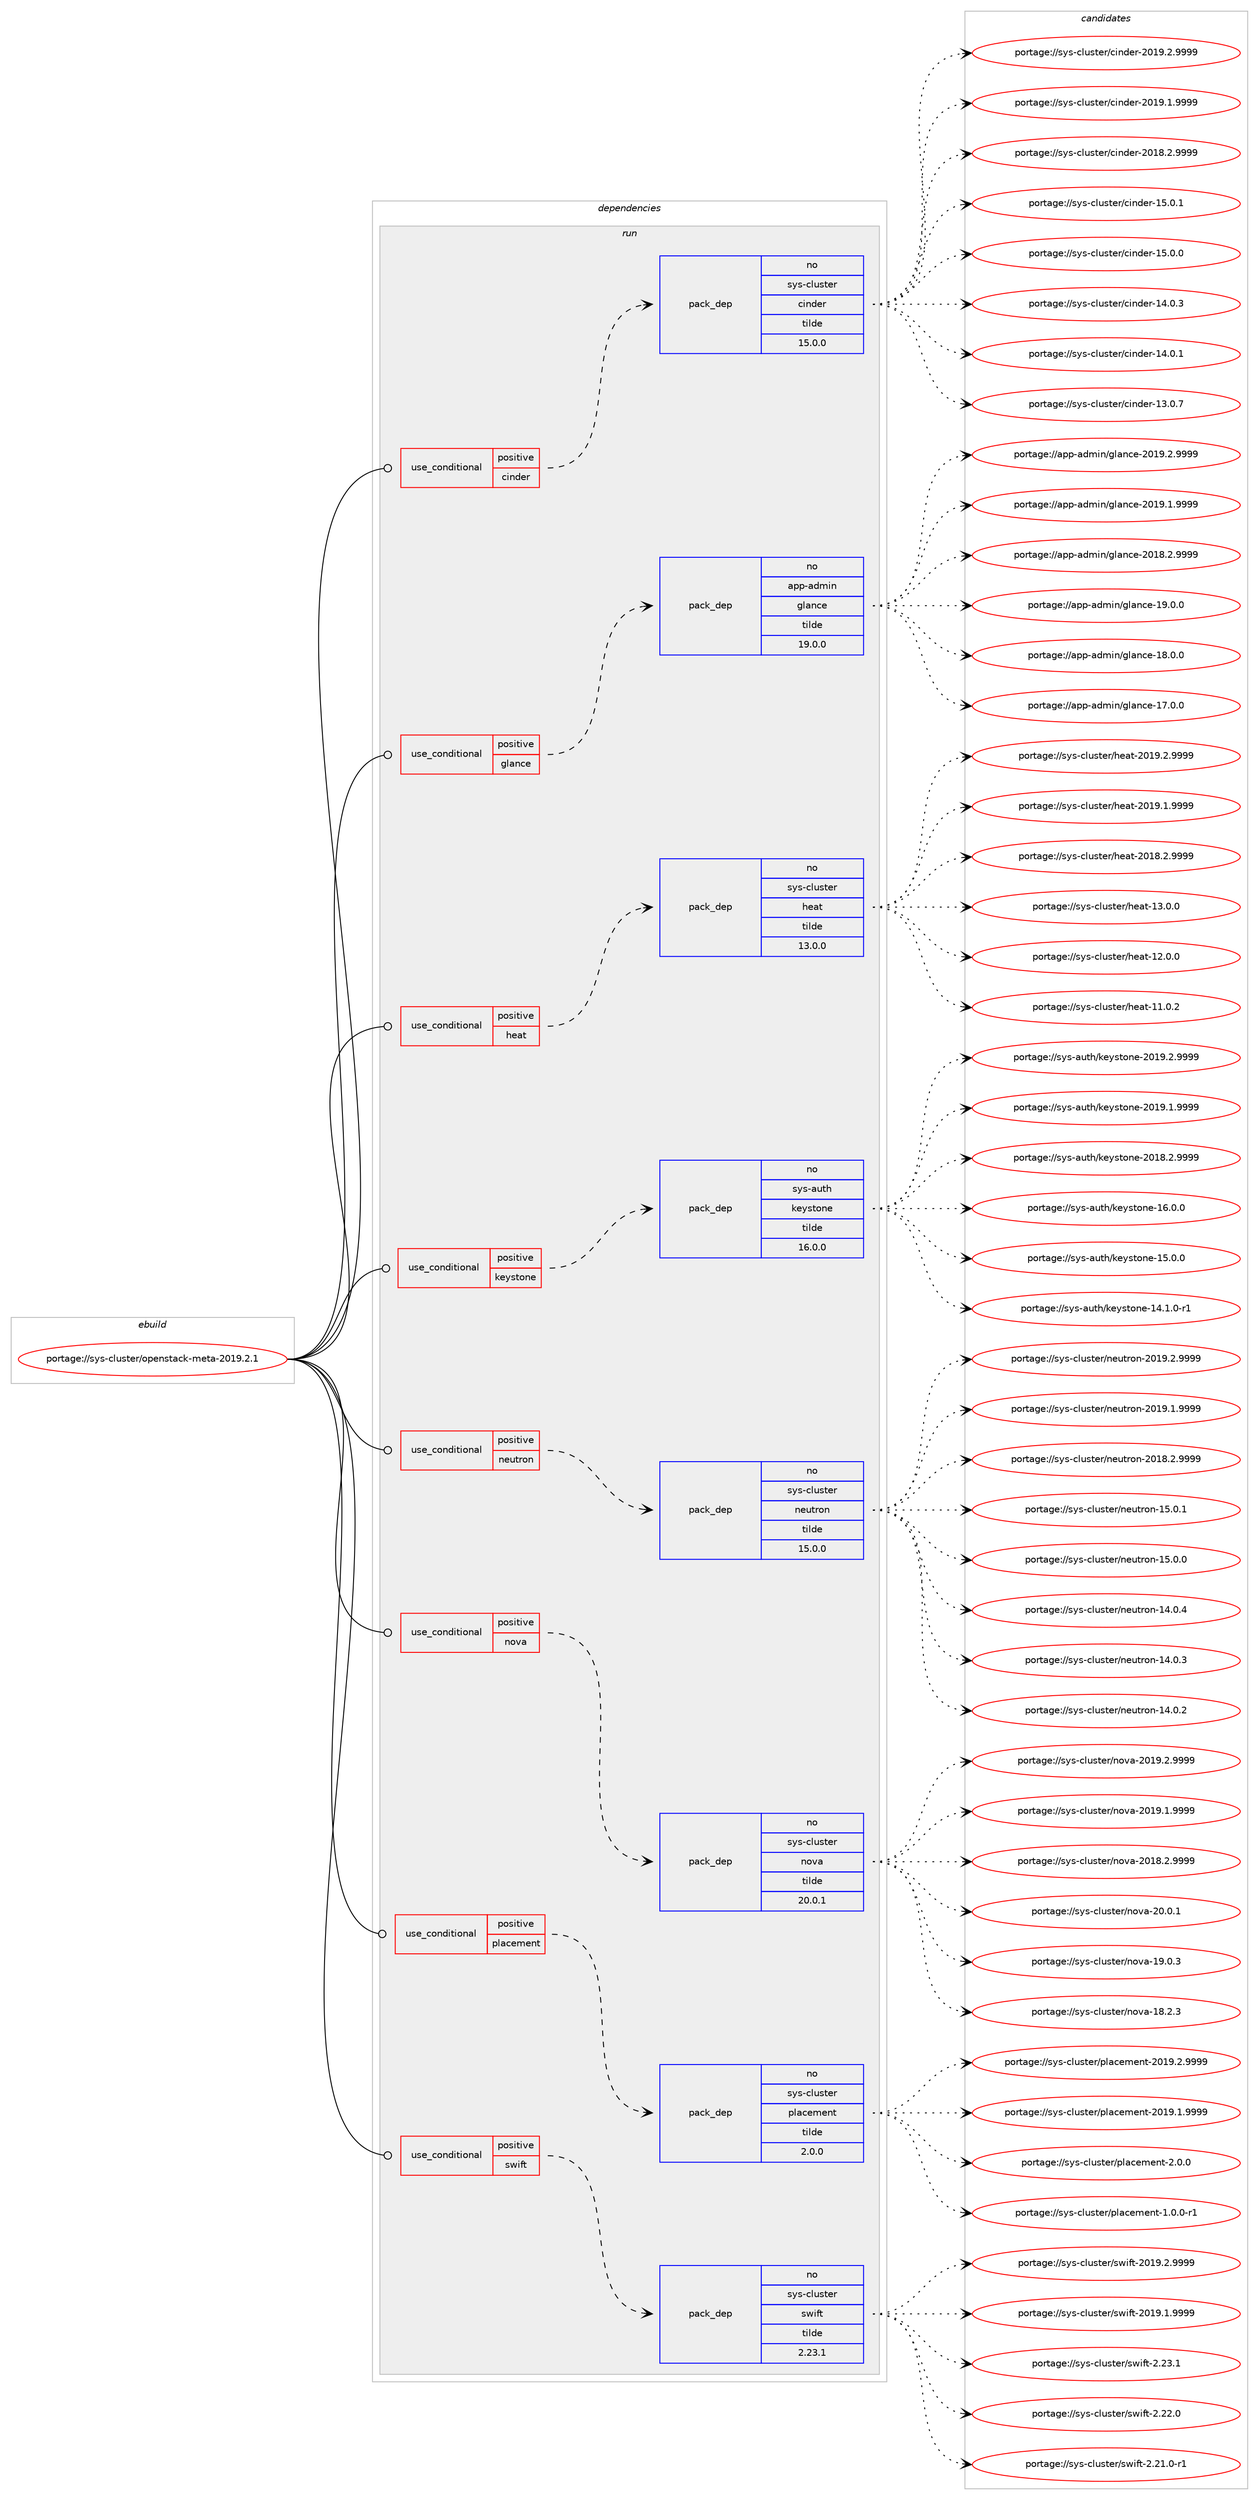digraph prolog {

# *************
# Graph options
# *************

newrank=true;
concentrate=true;
compound=true;
graph [rankdir=LR,fontname=Helvetica,fontsize=10,ranksep=1.5];#, ranksep=2.5, nodesep=0.2];
edge  [arrowhead=vee];
node  [fontname=Helvetica,fontsize=10];

# **********
# The ebuild
# **********

subgraph cluster_leftcol {
color=gray;
rank=same;
label=<<i>ebuild</i>>;
id [label="portage://sys-cluster/openstack-meta-2019.2.1", color=red, width=4, href="../sys-cluster/openstack-meta-2019.2.1.svg"];
}

# ****************
# The dependencies
# ****************

subgraph cluster_midcol {
color=gray;
label=<<i>dependencies</i>>;
subgraph cluster_compile {
fillcolor="#eeeeee";
style=filled;
label=<<i>compile</i>>;
}
subgraph cluster_compileandrun {
fillcolor="#eeeeee";
style=filled;
label=<<i>compile and run</i>>;
}
subgraph cluster_run {
fillcolor="#eeeeee";
style=filled;
label=<<i>run</i>>;
subgraph cond11102 {
dependency56646 [label=<<TABLE BORDER="0" CELLBORDER="1" CELLSPACING="0" CELLPADDING="4"><TR><TD ROWSPAN="3" CELLPADDING="10">use_conditional</TD></TR><TR><TD>positive</TD></TR><TR><TD>cinder</TD></TR></TABLE>>, shape=none, color=red];
subgraph pack44223 {
dependency56647 [label=<<TABLE BORDER="0" CELLBORDER="1" CELLSPACING="0" CELLPADDING="4" WIDTH="220"><TR><TD ROWSPAN="6" CELLPADDING="30">pack_dep</TD></TR><TR><TD WIDTH="110">no</TD></TR><TR><TD>sys-cluster</TD></TR><TR><TD>cinder</TD></TR><TR><TD>tilde</TD></TR><TR><TD>15.0.0</TD></TR></TABLE>>, shape=none, color=blue];
}
dependency56646:e -> dependency56647:w [weight=20,style="dashed",arrowhead="vee"];
}
id:e -> dependency56646:w [weight=20,style="solid",arrowhead="odot"];
subgraph cond11103 {
dependency56648 [label=<<TABLE BORDER="0" CELLBORDER="1" CELLSPACING="0" CELLPADDING="4"><TR><TD ROWSPAN="3" CELLPADDING="10">use_conditional</TD></TR><TR><TD>positive</TD></TR><TR><TD>glance</TD></TR></TABLE>>, shape=none, color=red];
subgraph pack44224 {
dependency56649 [label=<<TABLE BORDER="0" CELLBORDER="1" CELLSPACING="0" CELLPADDING="4" WIDTH="220"><TR><TD ROWSPAN="6" CELLPADDING="30">pack_dep</TD></TR><TR><TD WIDTH="110">no</TD></TR><TR><TD>app-admin</TD></TR><TR><TD>glance</TD></TR><TR><TD>tilde</TD></TR><TR><TD>19.0.0</TD></TR></TABLE>>, shape=none, color=blue];
}
dependency56648:e -> dependency56649:w [weight=20,style="dashed",arrowhead="vee"];
}
id:e -> dependency56648:w [weight=20,style="solid",arrowhead="odot"];
subgraph cond11104 {
dependency56650 [label=<<TABLE BORDER="0" CELLBORDER="1" CELLSPACING="0" CELLPADDING="4"><TR><TD ROWSPAN="3" CELLPADDING="10">use_conditional</TD></TR><TR><TD>positive</TD></TR><TR><TD>heat</TD></TR></TABLE>>, shape=none, color=red];
subgraph pack44225 {
dependency56651 [label=<<TABLE BORDER="0" CELLBORDER="1" CELLSPACING="0" CELLPADDING="4" WIDTH="220"><TR><TD ROWSPAN="6" CELLPADDING="30">pack_dep</TD></TR><TR><TD WIDTH="110">no</TD></TR><TR><TD>sys-cluster</TD></TR><TR><TD>heat</TD></TR><TR><TD>tilde</TD></TR><TR><TD>13.0.0</TD></TR></TABLE>>, shape=none, color=blue];
}
dependency56650:e -> dependency56651:w [weight=20,style="dashed",arrowhead="vee"];
}
id:e -> dependency56650:w [weight=20,style="solid",arrowhead="odot"];
subgraph cond11105 {
dependency56652 [label=<<TABLE BORDER="0" CELLBORDER="1" CELLSPACING="0" CELLPADDING="4"><TR><TD ROWSPAN="3" CELLPADDING="10">use_conditional</TD></TR><TR><TD>positive</TD></TR><TR><TD>keystone</TD></TR></TABLE>>, shape=none, color=red];
subgraph pack44226 {
dependency56653 [label=<<TABLE BORDER="0" CELLBORDER="1" CELLSPACING="0" CELLPADDING="4" WIDTH="220"><TR><TD ROWSPAN="6" CELLPADDING="30">pack_dep</TD></TR><TR><TD WIDTH="110">no</TD></TR><TR><TD>sys-auth</TD></TR><TR><TD>keystone</TD></TR><TR><TD>tilde</TD></TR><TR><TD>16.0.0</TD></TR></TABLE>>, shape=none, color=blue];
}
dependency56652:e -> dependency56653:w [weight=20,style="dashed",arrowhead="vee"];
}
id:e -> dependency56652:w [weight=20,style="solid",arrowhead="odot"];
subgraph cond11106 {
dependency56654 [label=<<TABLE BORDER="0" CELLBORDER="1" CELLSPACING="0" CELLPADDING="4"><TR><TD ROWSPAN="3" CELLPADDING="10">use_conditional</TD></TR><TR><TD>positive</TD></TR><TR><TD>neutron</TD></TR></TABLE>>, shape=none, color=red];
subgraph pack44227 {
dependency56655 [label=<<TABLE BORDER="0" CELLBORDER="1" CELLSPACING="0" CELLPADDING="4" WIDTH="220"><TR><TD ROWSPAN="6" CELLPADDING="30">pack_dep</TD></TR><TR><TD WIDTH="110">no</TD></TR><TR><TD>sys-cluster</TD></TR><TR><TD>neutron</TD></TR><TR><TD>tilde</TD></TR><TR><TD>15.0.0</TD></TR></TABLE>>, shape=none, color=blue];
}
dependency56654:e -> dependency56655:w [weight=20,style="dashed",arrowhead="vee"];
}
id:e -> dependency56654:w [weight=20,style="solid",arrowhead="odot"];
subgraph cond11107 {
dependency56656 [label=<<TABLE BORDER="0" CELLBORDER="1" CELLSPACING="0" CELLPADDING="4"><TR><TD ROWSPAN="3" CELLPADDING="10">use_conditional</TD></TR><TR><TD>positive</TD></TR><TR><TD>nova</TD></TR></TABLE>>, shape=none, color=red];
subgraph pack44228 {
dependency56657 [label=<<TABLE BORDER="0" CELLBORDER="1" CELLSPACING="0" CELLPADDING="4" WIDTH="220"><TR><TD ROWSPAN="6" CELLPADDING="30">pack_dep</TD></TR><TR><TD WIDTH="110">no</TD></TR><TR><TD>sys-cluster</TD></TR><TR><TD>nova</TD></TR><TR><TD>tilde</TD></TR><TR><TD>20.0.1</TD></TR></TABLE>>, shape=none, color=blue];
}
dependency56656:e -> dependency56657:w [weight=20,style="dashed",arrowhead="vee"];
}
id:e -> dependency56656:w [weight=20,style="solid",arrowhead="odot"];
subgraph cond11108 {
dependency56658 [label=<<TABLE BORDER="0" CELLBORDER="1" CELLSPACING="0" CELLPADDING="4"><TR><TD ROWSPAN="3" CELLPADDING="10">use_conditional</TD></TR><TR><TD>positive</TD></TR><TR><TD>placement</TD></TR></TABLE>>, shape=none, color=red];
subgraph pack44229 {
dependency56659 [label=<<TABLE BORDER="0" CELLBORDER="1" CELLSPACING="0" CELLPADDING="4" WIDTH="220"><TR><TD ROWSPAN="6" CELLPADDING="30">pack_dep</TD></TR><TR><TD WIDTH="110">no</TD></TR><TR><TD>sys-cluster</TD></TR><TR><TD>placement</TD></TR><TR><TD>tilde</TD></TR><TR><TD>2.0.0</TD></TR></TABLE>>, shape=none, color=blue];
}
dependency56658:e -> dependency56659:w [weight=20,style="dashed",arrowhead="vee"];
}
id:e -> dependency56658:w [weight=20,style="solid",arrowhead="odot"];
subgraph cond11109 {
dependency56660 [label=<<TABLE BORDER="0" CELLBORDER="1" CELLSPACING="0" CELLPADDING="4"><TR><TD ROWSPAN="3" CELLPADDING="10">use_conditional</TD></TR><TR><TD>positive</TD></TR><TR><TD>swift</TD></TR></TABLE>>, shape=none, color=red];
subgraph pack44230 {
dependency56661 [label=<<TABLE BORDER="0" CELLBORDER="1" CELLSPACING="0" CELLPADDING="4" WIDTH="220"><TR><TD ROWSPAN="6" CELLPADDING="30">pack_dep</TD></TR><TR><TD WIDTH="110">no</TD></TR><TR><TD>sys-cluster</TD></TR><TR><TD>swift</TD></TR><TR><TD>tilde</TD></TR><TR><TD>2.23.1</TD></TR></TABLE>>, shape=none, color=blue];
}
dependency56660:e -> dependency56661:w [weight=20,style="dashed",arrowhead="vee"];
}
id:e -> dependency56660:w [weight=20,style="solid",arrowhead="odot"];
}
}

# **************
# The candidates
# **************

subgraph cluster_choices {
rank=same;
color=gray;
label=<<i>candidates</i>>;

subgraph choice44223 {
color=black;
nodesep=1;
choice11512111545991081171151161011144799105110100101114455048495746504657575757 [label="portage://sys-cluster/cinder-2019.2.9999", color=red, width=4,href="../sys-cluster/cinder-2019.2.9999.svg"];
choice11512111545991081171151161011144799105110100101114455048495746494657575757 [label="portage://sys-cluster/cinder-2019.1.9999", color=red, width=4,href="../sys-cluster/cinder-2019.1.9999.svg"];
choice11512111545991081171151161011144799105110100101114455048495646504657575757 [label="portage://sys-cluster/cinder-2018.2.9999", color=red, width=4,href="../sys-cluster/cinder-2018.2.9999.svg"];
choice1151211154599108117115116101114479910511010010111445495346484649 [label="portage://sys-cluster/cinder-15.0.1", color=red, width=4,href="../sys-cluster/cinder-15.0.1.svg"];
choice1151211154599108117115116101114479910511010010111445495346484648 [label="portage://sys-cluster/cinder-15.0.0", color=red, width=4,href="../sys-cluster/cinder-15.0.0.svg"];
choice1151211154599108117115116101114479910511010010111445495246484651 [label="portage://sys-cluster/cinder-14.0.3", color=red, width=4,href="../sys-cluster/cinder-14.0.3.svg"];
choice1151211154599108117115116101114479910511010010111445495246484649 [label="portage://sys-cluster/cinder-14.0.1", color=red, width=4,href="../sys-cluster/cinder-14.0.1.svg"];
choice1151211154599108117115116101114479910511010010111445495146484655 [label="portage://sys-cluster/cinder-13.0.7", color=red, width=4,href="../sys-cluster/cinder-13.0.7.svg"];
dependency56647:e -> choice11512111545991081171151161011144799105110100101114455048495746504657575757:w [style=dotted,weight="100"];
dependency56647:e -> choice11512111545991081171151161011144799105110100101114455048495746494657575757:w [style=dotted,weight="100"];
dependency56647:e -> choice11512111545991081171151161011144799105110100101114455048495646504657575757:w [style=dotted,weight="100"];
dependency56647:e -> choice1151211154599108117115116101114479910511010010111445495346484649:w [style=dotted,weight="100"];
dependency56647:e -> choice1151211154599108117115116101114479910511010010111445495346484648:w [style=dotted,weight="100"];
dependency56647:e -> choice1151211154599108117115116101114479910511010010111445495246484651:w [style=dotted,weight="100"];
dependency56647:e -> choice1151211154599108117115116101114479910511010010111445495246484649:w [style=dotted,weight="100"];
dependency56647:e -> choice1151211154599108117115116101114479910511010010111445495146484655:w [style=dotted,weight="100"];
}
subgraph choice44224 {
color=black;
nodesep=1;
choice971121124597100109105110471031089711099101455048495746504657575757 [label="portage://app-admin/glance-2019.2.9999", color=red, width=4,href="../app-admin/glance-2019.2.9999.svg"];
choice971121124597100109105110471031089711099101455048495746494657575757 [label="portage://app-admin/glance-2019.1.9999", color=red, width=4,href="../app-admin/glance-2019.1.9999.svg"];
choice971121124597100109105110471031089711099101455048495646504657575757 [label="portage://app-admin/glance-2018.2.9999", color=red, width=4,href="../app-admin/glance-2018.2.9999.svg"];
choice97112112459710010910511047103108971109910145495746484648 [label="portage://app-admin/glance-19.0.0", color=red, width=4,href="../app-admin/glance-19.0.0.svg"];
choice97112112459710010910511047103108971109910145495646484648 [label="portage://app-admin/glance-18.0.0", color=red, width=4,href="../app-admin/glance-18.0.0.svg"];
choice97112112459710010910511047103108971109910145495546484648 [label="portage://app-admin/glance-17.0.0", color=red, width=4,href="../app-admin/glance-17.0.0.svg"];
dependency56649:e -> choice971121124597100109105110471031089711099101455048495746504657575757:w [style=dotted,weight="100"];
dependency56649:e -> choice971121124597100109105110471031089711099101455048495746494657575757:w [style=dotted,weight="100"];
dependency56649:e -> choice971121124597100109105110471031089711099101455048495646504657575757:w [style=dotted,weight="100"];
dependency56649:e -> choice97112112459710010910511047103108971109910145495746484648:w [style=dotted,weight="100"];
dependency56649:e -> choice97112112459710010910511047103108971109910145495646484648:w [style=dotted,weight="100"];
dependency56649:e -> choice97112112459710010910511047103108971109910145495546484648:w [style=dotted,weight="100"];
}
subgraph choice44225 {
color=black;
nodesep=1;
choice11512111545991081171151161011144710410197116455048495746504657575757 [label="portage://sys-cluster/heat-2019.2.9999", color=red, width=4,href="../sys-cluster/heat-2019.2.9999.svg"];
choice11512111545991081171151161011144710410197116455048495746494657575757 [label="portage://sys-cluster/heat-2019.1.9999", color=red, width=4,href="../sys-cluster/heat-2019.1.9999.svg"];
choice11512111545991081171151161011144710410197116455048495646504657575757 [label="portage://sys-cluster/heat-2018.2.9999", color=red, width=4,href="../sys-cluster/heat-2018.2.9999.svg"];
choice1151211154599108117115116101114471041019711645495146484648 [label="portage://sys-cluster/heat-13.0.0", color=red, width=4,href="../sys-cluster/heat-13.0.0.svg"];
choice1151211154599108117115116101114471041019711645495046484648 [label="portage://sys-cluster/heat-12.0.0", color=red, width=4,href="../sys-cluster/heat-12.0.0.svg"];
choice1151211154599108117115116101114471041019711645494946484650 [label="portage://sys-cluster/heat-11.0.2", color=red, width=4,href="../sys-cluster/heat-11.0.2.svg"];
dependency56651:e -> choice11512111545991081171151161011144710410197116455048495746504657575757:w [style=dotted,weight="100"];
dependency56651:e -> choice11512111545991081171151161011144710410197116455048495746494657575757:w [style=dotted,weight="100"];
dependency56651:e -> choice11512111545991081171151161011144710410197116455048495646504657575757:w [style=dotted,weight="100"];
dependency56651:e -> choice1151211154599108117115116101114471041019711645495146484648:w [style=dotted,weight="100"];
dependency56651:e -> choice1151211154599108117115116101114471041019711645495046484648:w [style=dotted,weight="100"];
dependency56651:e -> choice1151211154599108117115116101114471041019711645494946484650:w [style=dotted,weight="100"];
}
subgraph choice44226 {
color=black;
nodesep=1;
choice115121115459711711610447107101121115116111110101455048495746504657575757 [label="portage://sys-auth/keystone-2019.2.9999", color=red, width=4,href="../sys-auth/keystone-2019.2.9999.svg"];
choice115121115459711711610447107101121115116111110101455048495746494657575757 [label="portage://sys-auth/keystone-2019.1.9999", color=red, width=4,href="../sys-auth/keystone-2019.1.9999.svg"];
choice115121115459711711610447107101121115116111110101455048495646504657575757 [label="portage://sys-auth/keystone-2018.2.9999", color=red, width=4,href="../sys-auth/keystone-2018.2.9999.svg"];
choice11512111545971171161044710710112111511611111010145495446484648 [label="portage://sys-auth/keystone-16.0.0", color=red, width=4,href="../sys-auth/keystone-16.0.0.svg"];
choice11512111545971171161044710710112111511611111010145495346484648 [label="portage://sys-auth/keystone-15.0.0", color=red, width=4,href="../sys-auth/keystone-15.0.0.svg"];
choice115121115459711711610447107101121115116111110101454952464946484511449 [label="portage://sys-auth/keystone-14.1.0-r1", color=red, width=4,href="../sys-auth/keystone-14.1.0-r1.svg"];
dependency56653:e -> choice115121115459711711610447107101121115116111110101455048495746504657575757:w [style=dotted,weight="100"];
dependency56653:e -> choice115121115459711711610447107101121115116111110101455048495746494657575757:w [style=dotted,weight="100"];
dependency56653:e -> choice115121115459711711610447107101121115116111110101455048495646504657575757:w [style=dotted,weight="100"];
dependency56653:e -> choice11512111545971171161044710710112111511611111010145495446484648:w [style=dotted,weight="100"];
dependency56653:e -> choice11512111545971171161044710710112111511611111010145495346484648:w [style=dotted,weight="100"];
dependency56653:e -> choice115121115459711711610447107101121115116111110101454952464946484511449:w [style=dotted,weight="100"];
}
subgraph choice44227 {
color=black;
nodesep=1;
choice115121115459910811711511610111447110101117116114111110455048495746504657575757 [label="portage://sys-cluster/neutron-2019.2.9999", color=red, width=4,href="../sys-cluster/neutron-2019.2.9999.svg"];
choice115121115459910811711511610111447110101117116114111110455048495746494657575757 [label="portage://sys-cluster/neutron-2019.1.9999", color=red, width=4,href="../sys-cluster/neutron-2019.1.9999.svg"];
choice115121115459910811711511610111447110101117116114111110455048495646504657575757 [label="portage://sys-cluster/neutron-2018.2.9999", color=red, width=4,href="../sys-cluster/neutron-2018.2.9999.svg"];
choice11512111545991081171151161011144711010111711611411111045495346484649 [label="portage://sys-cluster/neutron-15.0.1", color=red, width=4,href="../sys-cluster/neutron-15.0.1.svg"];
choice11512111545991081171151161011144711010111711611411111045495346484648 [label="portage://sys-cluster/neutron-15.0.0", color=red, width=4,href="../sys-cluster/neutron-15.0.0.svg"];
choice11512111545991081171151161011144711010111711611411111045495246484652 [label="portage://sys-cluster/neutron-14.0.4", color=red, width=4,href="../sys-cluster/neutron-14.0.4.svg"];
choice11512111545991081171151161011144711010111711611411111045495246484651 [label="portage://sys-cluster/neutron-14.0.3", color=red, width=4,href="../sys-cluster/neutron-14.0.3.svg"];
choice11512111545991081171151161011144711010111711611411111045495246484650 [label="portage://sys-cluster/neutron-14.0.2", color=red, width=4,href="../sys-cluster/neutron-14.0.2.svg"];
dependency56655:e -> choice115121115459910811711511610111447110101117116114111110455048495746504657575757:w [style=dotted,weight="100"];
dependency56655:e -> choice115121115459910811711511610111447110101117116114111110455048495746494657575757:w [style=dotted,weight="100"];
dependency56655:e -> choice115121115459910811711511610111447110101117116114111110455048495646504657575757:w [style=dotted,weight="100"];
dependency56655:e -> choice11512111545991081171151161011144711010111711611411111045495346484649:w [style=dotted,weight="100"];
dependency56655:e -> choice11512111545991081171151161011144711010111711611411111045495346484648:w [style=dotted,weight="100"];
dependency56655:e -> choice11512111545991081171151161011144711010111711611411111045495246484652:w [style=dotted,weight="100"];
dependency56655:e -> choice11512111545991081171151161011144711010111711611411111045495246484651:w [style=dotted,weight="100"];
dependency56655:e -> choice11512111545991081171151161011144711010111711611411111045495246484650:w [style=dotted,weight="100"];
}
subgraph choice44228 {
color=black;
nodesep=1;
choice11512111545991081171151161011144711011111897455048495746504657575757 [label="portage://sys-cluster/nova-2019.2.9999", color=red, width=4,href="../sys-cluster/nova-2019.2.9999.svg"];
choice11512111545991081171151161011144711011111897455048495746494657575757 [label="portage://sys-cluster/nova-2019.1.9999", color=red, width=4,href="../sys-cluster/nova-2019.1.9999.svg"];
choice11512111545991081171151161011144711011111897455048495646504657575757 [label="portage://sys-cluster/nova-2018.2.9999", color=red, width=4,href="../sys-cluster/nova-2018.2.9999.svg"];
choice1151211154599108117115116101114471101111189745504846484649 [label="portage://sys-cluster/nova-20.0.1", color=red, width=4,href="../sys-cluster/nova-20.0.1.svg"];
choice1151211154599108117115116101114471101111189745495746484651 [label="portage://sys-cluster/nova-19.0.3", color=red, width=4,href="../sys-cluster/nova-19.0.3.svg"];
choice1151211154599108117115116101114471101111189745495646504651 [label="portage://sys-cluster/nova-18.2.3", color=red, width=4,href="../sys-cluster/nova-18.2.3.svg"];
dependency56657:e -> choice11512111545991081171151161011144711011111897455048495746504657575757:w [style=dotted,weight="100"];
dependency56657:e -> choice11512111545991081171151161011144711011111897455048495746494657575757:w [style=dotted,weight="100"];
dependency56657:e -> choice11512111545991081171151161011144711011111897455048495646504657575757:w [style=dotted,weight="100"];
dependency56657:e -> choice1151211154599108117115116101114471101111189745504846484649:w [style=dotted,weight="100"];
dependency56657:e -> choice1151211154599108117115116101114471101111189745495746484651:w [style=dotted,weight="100"];
dependency56657:e -> choice1151211154599108117115116101114471101111189745495646504651:w [style=dotted,weight="100"];
}
subgraph choice44229 {
color=black;
nodesep=1;
choice1151211154599108117115116101114471121089799101109101110116455048495746504657575757 [label="portage://sys-cluster/placement-2019.2.9999", color=red, width=4,href="../sys-cluster/placement-2019.2.9999.svg"];
choice1151211154599108117115116101114471121089799101109101110116455048495746494657575757 [label="portage://sys-cluster/placement-2019.1.9999", color=red, width=4,href="../sys-cluster/placement-2019.1.9999.svg"];
choice1151211154599108117115116101114471121089799101109101110116455046484648 [label="portage://sys-cluster/placement-2.0.0", color=red, width=4,href="../sys-cluster/placement-2.0.0.svg"];
choice11512111545991081171151161011144711210897991011091011101164549464846484511449 [label="portage://sys-cluster/placement-1.0.0-r1", color=red, width=4,href="../sys-cluster/placement-1.0.0-r1.svg"];
dependency56659:e -> choice1151211154599108117115116101114471121089799101109101110116455048495746504657575757:w [style=dotted,weight="100"];
dependency56659:e -> choice1151211154599108117115116101114471121089799101109101110116455048495746494657575757:w [style=dotted,weight="100"];
dependency56659:e -> choice1151211154599108117115116101114471121089799101109101110116455046484648:w [style=dotted,weight="100"];
dependency56659:e -> choice11512111545991081171151161011144711210897991011091011101164549464846484511449:w [style=dotted,weight="100"];
}
subgraph choice44230 {
color=black;
nodesep=1;
choice115121115459910811711511610111447115119105102116455048495746504657575757 [label="portage://sys-cluster/swift-2019.2.9999", color=red, width=4,href="../sys-cluster/swift-2019.2.9999.svg"];
choice115121115459910811711511610111447115119105102116455048495746494657575757 [label="portage://sys-cluster/swift-2019.1.9999", color=red, width=4,href="../sys-cluster/swift-2019.1.9999.svg"];
choice11512111545991081171151161011144711511910510211645504650514649 [label="portage://sys-cluster/swift-2.23.1", color=red, width=4,href="../sys-cluster/swift-2.23.1.svg"];
choice11512111545991081171151161011144711511910510211645504650504648 [label="portage://sys-cluster/swift-2.22.0", color=red, width=4,href="../sys-cluster/swift-2.22.0.svg"];
choice115121115459910811711511610111447115119105102116455046504946484511449 [label="portage://sys-cluster/swift-2.21.0-r1", color=red, width=4,href="../sys-cluster/swift-2.21.0-r1.svg"];
dependency56661:e -> choice115121115459910811711511610111447115119105102116455048495746504657575757:w [style=dotted,weight="100"];
dependency56661:e -> choice115121115459910811711511610111447115119105102116455048495746494657575757:w [style=dotted,weight="100"];
dependency56661:e -> choice11512111545991081171151161011144711511910510211645504650514649:w [style=dotted,weight="100"];
dependency56661:e -> choice11512111545991081171151161011144711511910510211645504650504648:w [style=dotted,weight="100"];
dependency56661:e -> choice115121115459910811711511610111447115119105102116455046504946484511449:w [style=dotted,weight="100"];
}
}

}
